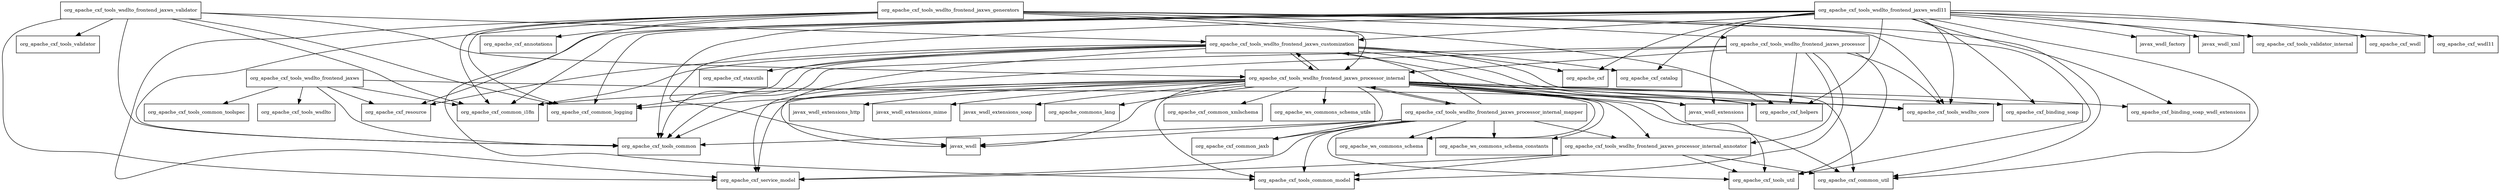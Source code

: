 digraph cxf_tools_wsdlto_frontend_jaxws_2_7_11_redhat_3_package_dependencies {
  node [shape = box, fontsize=10.0];
  org_apache_cxf_tools_wsdlto_frontend_jaxws -> org_apache_cxf_common_i18n;
  org_apache_cxf_tools_wsdlto_frontend_jaxws -> org_apache_cxf_resource;
  org_apache_cxf_tools_wsdlto_frontend_jaxws -> org_apache_cxf_tools_common;
  org_apache_cxf_tools_wsdlto_frontend_jaxws -> org_apache_cxf_tools_common_toolspec;
  org_apache_cxf_tools_wsdlto_frontend_jaxws -> org_apache_cxf_tools_wsdlto;
  org_apache_cxf_tools_wsdlto_frontend_jaxws -> org_apache_cxf_tools_wsdlto_core;
  org_apache_cxf_tools_wsdlto_frontend_jaxws_customization -> javax_wsdl;
  org_apache_cxf_tools_wsdlto_frontend_jaxws_customization -> javax_wsdl_extensions;
  org_apache_cxf_tools_wsdlto_frontend_jaxws_customization -> org_apache_cxf;
  org_apache_cxf_tools_wsdlto_frontend_jaxws_customization -> org_apache_cxf_catalog;
  org_apache_cxf_tools_wsdlto_frontend_jaxws_customization -> org_apache_cxf_common_i18n;
  org_apache_cxf_tools_wsdlto_frontend_jaxws_customization -> org_apache_cxf_common_logging;
  org_apache_cxf_tools_wsdlto_frontend_jaxws_customization -> org_apache_cxf_common_util;
  org_apache_cxf_tools_wsdlto_frontend_jaxws_customization -> org_apache_cxf_helpers;
  org_apache_cxf_tools_wsdlto_frontend_jaxws_customization -> org_apache_cxf_resource;
  org_apache_cxf_tools_wsdlto_frontend_jaxws_customization -> org_apache_cxf_staxutils;
  org_apache_cxf_tools_wsdlto_frontend_jaxws_customization -> org_apache_cxf_tools_common;
  org_apache_cxf_tools_wsdlto_frontend_jaxws_customization -> org_apache_cxf_tools_wsdlto_frontend_jaxws_processor_internal;
  org_apache_cxf_tools_wsdlto_frontend_jaxws_generators -> org_apache_cxf_annotations;
  org_apache_cxf_tools_wsdlto_frontend_jaxws_generators -> org_apache_cxf_common_i18n;
  org_apache_cxf_tools_wsdlto_frontend_jaxws_generators -> org_apache_cxf_common_logging;
  org_apache_cxf_tools_wsdlto_frontend_jaxws_generators -> org_apache_cxf_common_util;
  org_apache_cxf_tools_wsdlto_frontend_jaxws_generators -> org_apache_cxf_helpers;
  org_apache_cxf_tools_wsdlto_frontend_jaxws_generators -> org_apache_cxf_service_model;
  org_apache_cxf_tools_wsdlto_frontend_jaxws_generators -> org_apache_cxf_tools_common;
  org_apache_cxf_tools_wsdlto_frontend_jaxws_generators -> org_apache_cxf_tools_common_model;
  org_apache_cxf_tools_wsdlto_frontend_jaxws_generators -> org_apache_cxf_tools_util;
  org_apache_cxf_tools_wsdlto_frontend_jaxws_generators -> org_apache_cxf_tools_wsdlto_core;
  org_apache_cxf_tools_wsdlto_frontend_jaxws_generators -> org_apache_cxf_tools_wsdlto_frontend_jaxws_processor;
  org_apache_cxf_tools_wsdlto_frontend_jaxws_generators -> org_apache_cxf_tools_wsdlto_frontend_jaxws_processor_internal;
  org_apache_cxf_tools_wsdlto_frontend_jaxws_processor -> org_apache_cxf_helpers;
  org_apache_cxf_tools_wsdlto_frontend_jaxws_processor -> org_apache_cxf_service_model;
  org_apache_cxf_tools_wsdlto_frontend_jaxws_processor -> org_apache_cxf_tools_common;
  org_apache_cxf_tools_wsdlto_frontend_jaxws_processor -> org_apache_cxf_tools_common_model;
  org_apache_cxf_tools_wsdlto_frontend_jaxws_processor -> org_apache_cxf_tools_util;
  org_apache_cxf_tools_wsdlto_frontend_jaxws_processor -> org_apache_cxf_tools_wsdlto_core;
  org_apache_cxf_tools_wsdlto_frontend_jaxws_processor -> org_apache_cxf_tools_wsdlto_frontend_jaxws_processor_internal;
  org_apache_cxf_tools_wsdlto_frontend_jaxws_processor -> org_apache_cxf_tools_wsdlto_frontend_jaxws_processor_internal_annotator;
  org_apache_cxf_tools_wsdlto_frontend_jaxws_processor_internal -> javax_wsdl;
  org_apache_cxf_tools_wsdlto_frontend_jaxws_processor_internal -> javax_wsdl_extensions;
  org_apache_cxf_tools_wsdlto_frontend_jaxws_processor_internal -> javax_wsdl_extensions_http;
  org_apache_cxf_tools_wsdlto_frontend_jaxws_processor_internal -> javax_wsdl_extensions_mime;
  org_apache_cxf_tools_wsdlto_frontend_jaxws_processor_internal -> javax_wsdl_extensions_soap;
  org_apache_cxf_tools_wsdlto_frontend_jaxws_processor_internal -> org_apache_commons_lang;
  org_apache_cxf_tools_wsdlto_frontend_jaxws_processor_internal -> org_apache_cxf_binding_soap;
  org_apache_cxf_tools_wsdlto_frontend_jaxws_processor_internal -> org_apache_cxf_binding_soap_wsdl_extensions;
  org_apache_cxf_tools_wsdlto_frontend_jaxws_processor_internal -> org_apache_cxf_common_i18n;
  org_apache_cxf_tools_wsdlto_frontend_jaxws_processor_internal -> org_apache_cxf_common_jaxb;
  org_apache_cxf_tools_wsdlto_frontend_jaxws_processor_internal -> org_apache_cxf_common_logging;
  org_apache_cxf_tools_wsdlto_frontend_jaxws_processor_internal -> org_apache_cxf_common_util;
  org_apache_cxf_tools_wsdlto_frontend_jaxws_processor_internal -> org_apache_cxf_common_xmlschema;
  org_apache_cxf_tools_wsdlto_frontend_jaxws_processor_internal -> org_apache_cxf_helpers;
  org_apache_cxf_tools_wsdlto_frontend_jaxws_processor_internal -> org_apache_cxf_service_model;
  org_apache_cxf_tools_wsdlto_frontend_jaxws_processor_internal -> org_apache_cxf_tools_common;
  org_apache_cxf_tools_wsdlto_frontend_jaxws_processor_internal -> org_apache_cxf_tools_common_model;
  org_apache_cxf_tools_wsdlto_frontend_jaxws_processor_internal -> org_apache_cxf_tools_util;
  org_apache_cxf_tools_wsdlto_frontend_jaxws_processor_internal -> org_apache_cxf_tools_wsdlto_core;
  org_apache_cxf_tools_wsdlto_frontend_jaxws_processor_internal -> org_apache_cxf_tools_wsdlto_frontend_jaxws_customization;
  org_apache_cxf_tools_wsdlto_frontend_jaxws_processor_internal -> org_apache_cxf_tools_wsdlto_frontend_jaxws_processor_internal_annotator;
  org_apache_cxf_tools_wsdlto_frontend_jaxws_processor_internal -> org_apache_cxf_tools_wsdlto_frontend_jaxws_processor_internal_mapper;
  org_apache_cxf_tools_wsdlto_frontend_jaxws_processor_internal -> org_apache_ws_commons_schema;
  org_apache_cxf_tools_wsdlto_frontend_jaxws_processor_internal -> org_apache_ws_commons_schema_constants;
  org_apache_cxf_tools_wsdlto_frontend_jaxws_processor_internal -> org_apache_ws_commons_schema_utils;
  org_apache_cxf_tools_wsdlto_frontend_jaxws_processor_internal_annotator -> org_apache_cxf_common_util;
  org_apache_cxf_tools_wsdlto_frontend_jaxws_processor_internal_annotator -> org_apache_cxf_service_model;
  org_apache_cxf_tools_wsdlto_frontend_jaxws_processor_internal_annotator -> org_apache_cxf_tools_common_model;
  org_apache_cxf_tools_wsdlto_frontend_jaxws_processor_internal_annotator -> org_apache_cxf_tools_util;
  org_apache_cxf_tools_wsdlto_frontend_jaxws_processor_internal_mapper -> javax_wsdl;
  org_apache_cxf_tools_wsdlto_frontend_jaxws_processor_internal_mapper -> org_apache_cxf_common_jaxb;
  org_apache_cxf_tools_wsdlto_frontend_jaxws_processor_internal_mapper -> org_apache_cxf_service_model;
  org_apache_cxf_tools_wsdlto_frontend_jaxws_processor_internal_mapper -> org_apache_cxf_tools_common;
  org_apache_cxf_tools_wsdlto_frontend_jaxws_processor_internal_mapper -> org_apache_cxf_tools_common_model;
  org_apache_cxf_tools_wsdlto_frontend_jaxws_processor_internal_mapper -> org_apache_cxf_tools_util;
  org_apache_cxf_tools_wsdlto_frontend_jaxws_processor_internal_mapper -> org_apache_cxf_tools_wsdlto_frontend_jaxws_customization;
  org_apache_cxf_tools_wsdlto_frontend_jaxws_processor_internal_mapper -> org_apache_cxf_tools_wsdlto_frontend_jaxws_processor_internal;
  org_apache_cxf_tools_wsdlto_frontend_jaxws_processor_internal_mapper -> org_apache_cxf_tools_wsdlto_frontend_jaxws_processor_internal_annotator;
  org_apache_cxf_tools_wsdlto_frontend_jaxws_processor_internal_mapper -> org_apache_ws_commons_schema;
  org_apache_cxf_tools_wsdlto_frontend_jaxws_processor_internal_mapper -> org_apache_ws_commons_schema_constants;
  org_apache_cxf_tools_wsdlto_frontend_jaxws_validator -> org_apache_cxf_common_i18n;
  org_apache_cxf_tools_wsdlto_frontend_jaxws_validator -> org_apache_cxf_common_logging;
  org_apache_cxf_tools_wsdlto_frontend_jaxws_validator -> org_apache_cxf_service_model;
  org_apache_cxf_tools_wsdlto_frontend_jaxws_validator -> org_apache_cxf_tools_common;
  org_apache_cxf_tools_wsdlto_frontend_jaxws_validator -> org_apache_cxf_tools_validator;
  org_apache_cxf_tools_wsdlto_frontend_jaxws_validator -> org_apache_cxf_tools_wsdlto_frontend_jaxws_customization;
  org_apache_cxf_tools_wsdlto_frontend_jaxws_validator -> org_apache_cxf_tools_wsdlto_frontend_jaxws_processor_internal;
  org_apache_cxf_tools_wsdlto_frontend_jaxws_wsdl11 -> javax_wsdl;
  org_apache_cxf_tools_wsdlto_frontend_jaxws_wsdl11 -> javax_wsdl_extensions;
  org_apache_cxf_tools_wsdlto_frontend_jaxws_wsdl11 -> javax_wsdl_factory;
  org_apache_cxf_tools_wsdlto_frontend_jaxws_wsdl11 -> javax_wsdl_xml;
  org_apache_cxf_tools_wsdlto_frontend_jaxws_wsdl11 -> org_apache_cxf;
  org_apache_cxf_tools_wsdlto_frontend_jaxws_wsdl11 -> org_apache_cxf_binding_soap;
  org_apache_cxf_tools_wsdlto_frontend_jaxws_wsdl11 -> org_apache_cxf_binding_soap_wsdl_extensions;
  org_apache_cxf_tools_wsdlto_frontend_jaxws_wsdl11 -> org_apache_cxf_catalog;
  org_apache_cxf_tools_wsdlto_frontend_jaxws_wsdl11 -> org_apache_cxf_common_i18n;
  org_apache_cxf_tools_wsdlto_frontend_jaxws_wsdl11 -> org_apache_cxf_common_logging;
  org_apache_cxf_tools_wsdlto_frontend_jaxws_wsdl11 -> org_apache_cxf_common_util;
  org_apache_cxf_tools_wsdlto_frontend_jaxws_wsdl11 -> org_apache_cxf_helpers;
  org_apache_cxf_tools_wsdlto_frontend_jaxws_wsdl11 -> org_apache_cxf_resource;
  org_apache_cxf_tools_wsdlto_frontend_jaxws_wsdl11 -> org_apache_cxf_tools_common;
  org_apache_cxf_tools_wsdlto_frontend_jaxws_wsdl11 -> org_apache_cxf_tools_validator_internal;
  org_apache_cxf_tools_wsdlto_frontend_jaxws_wsdl11 -> org_apache_cxf_tools_wsdlto_core;
  org_apache_cxf_tools_wsdlto_frontend_jaxws_wsdl11 -> org_apache_cxf_tools_wsdlto_frontend_jaxws_customization;
  org_apache_cxf_tools_wsdlto_frontend_jaxws_wsdl11 -> org_apache_cxf_wsdl;
  org_apache_cxf_tools_wsdlto_frontend_jaxws_wsdl11 -> org_apache_cxf_wsdl11;
}
